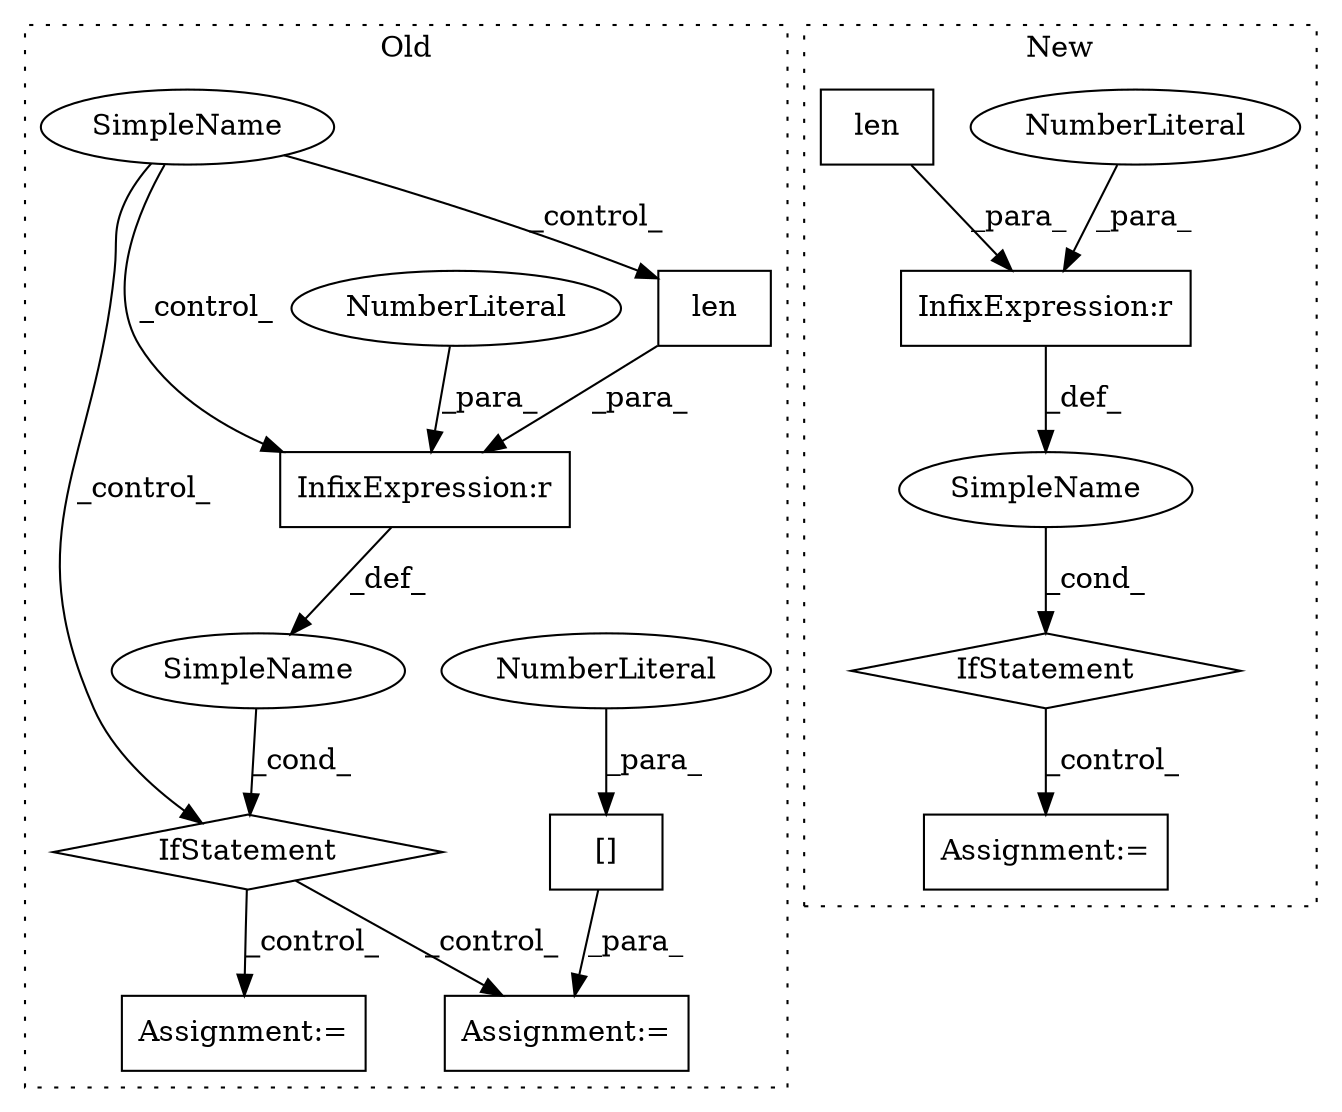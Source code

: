 digraph G {
subgraph cluster0 {
1 [label="len" a="32" s="1713,1718" l="4,1" shape="box"];
6 [label="InfixExpression:r" a="27" s="1719" l="4" shape="box"];
7 [label="IfStatement" a="25" s="1709,1724" l="4,2" shape="diamond"];
8 [label="NumberLiteral" a="34" s="1723" l="1" shape="ellipse"];
9 [label="Assignment:=" a="7" s="1797" l="1" shape="box"];
10 [label="SimpleName" a="42" s="" l="" shape="ellipse"];
13 [label="Assignment:=" a="7" s="1751" l="1" shape="box"];
14 [label="[]" a="2" s="1752,1755" l="2,1" shape="box"];
15 [label="NumberLiteral" a="34" s="1754" l="1" shape="ellipse"];
16 [label="SimpleName" a="42" s="" l="" shape="ellipse"];
label = "Old";
style="dotted";
}
subgraph cluster1 {
2 [label="IfStatement" a="25" s="2136,2165" l="4,2" shape="diamond"];
3 [label="Assignment:=" a="7" s="2294" l="6" shape="box"];
4 [label="SimpleName" a="42" s="" l="" shape="ellipse"];
5 [label="InfixExpression:r" a="27" s="2161" l="3" shape="box"];
11 [label="NumberLiteral" a="34" s="2164" l="1" shape="ellipse"];
12 [label="len" a="32" s="2140,2160" l="4,1" shape="box"];
label = "New";
style="dotted";
}
1 -> 6 [label="_para_"];
2 -> 3 [label="_control_"];
4 -> 2 [label="_cond_"];
5 -> 4 [label="_def_"];
6 -> 10 [label="_def_"];
7 -> 13 [label="_control_"];
7 -> 9 [label="_control_"];
8 -> 6 [label="_para_"];
10 -> 7 [label="_cond_"];
11 -> 5 [label="_para_"];
12 -> 5 [label="_para_"];
14 -> 13 [label="_para_"];
15 -> 14 [label="_para_"];
16 -> 7 [label="_control_"];
16 -> 1 [label="_control_"];
16 -> 6 [label="_control_"];
}